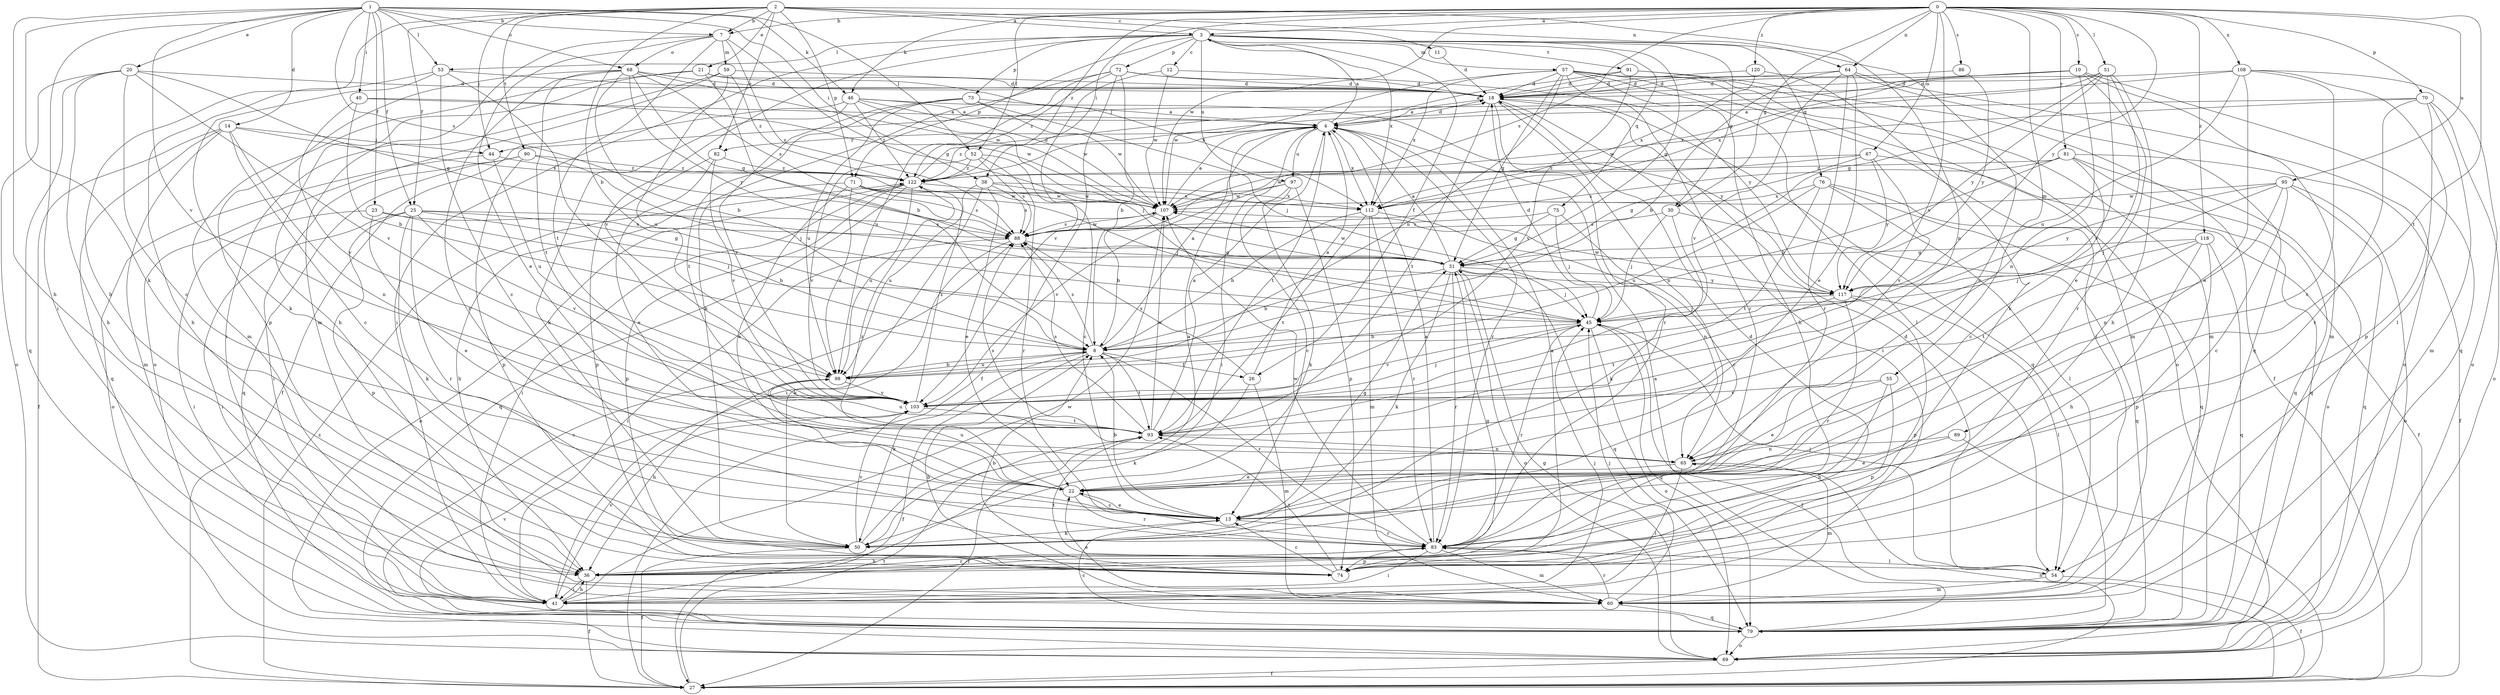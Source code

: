 strict digraph  {
0;
1;
2;
3;
4;
7;
8;
10;
11;
12;
13;
14;
18;
20;
21;
22;
23;
25;
26;
27;
30;
31;
36;
38;
40;
41;
44;
45;
46;
50;
51;
52;
53;
54;
55;
57;
59;
60;
64;
65;
67;
68;
69;
70;
71;
72;
73;
74;
75;
76;
79;
81;
82;
83;
86;
88;
89;
90;
91;
93;
95;
97;
98;
103;
107;
108;
112;
117;
118;
120;
122;
0 -> 3  [label=a];
0 -> 7  [label=b];
0 -> 10  [label=c];
0 -> 30  [label=g];
0 -> 38  [label=i];
0 -> 46  [label=k];
0 -> 51  [label=l];
0 -> 52  [label=l];
0 -> 55  [label=m];
0 -> 64  [label=n];
0 -> 67  [label=o];
0 -> 70  [label=p];
0 -> 81  [label=r];
0 -> 86  [label=s];
0 -> 88  [label=s];
0 -> 89  [label=t];
0 -> 95  [label=u];
0 -> 103  [label=v];
0 -> 107  [label=w];
0 -> 108  [label=x];
0 -> 117  [label=y];
0 -> 118  [label=z];
0 -> 120  [label=z];
0 -> 122  [label=z];
1 -> 7  [label=b];
1 -> 14  [label=d];
1 -> 20  [label=e];
1 -> 23  [label=f];
1 -> 25  [label=f];
1 -> 36  [label=h];
1 -> 38  [label=i];
1 -> 40  [label=i];
1 -> 41  [label=i];
1 -> 46  [label=k];
1 -> 50  [label=k];
1 -> 52  [label=l];
1 -> 53  [label=l];
1 -> 68  [label=o];
1 -> 88  [label=s];
1 -> 103  [label=v];
2 -> 3  [label=a];
2 -> 7  [label=b];
2 -> 8  [label=b];
2 -> 11  [label=c];
2 -> 21  [label=e];
2 -> 25  [label=f];
2 -> 36  [label=h];
2 -> 44  [label=j];
2 -> 64  [label=n];
2 -> 65  [label=n];
2 -> 71  [label=p];
2 -> 82  [label=r];
2 -> 90  [label=t];
3 -> 12  [label=c];
3 -> 13  [label=c];
3 -> 26  [label=f];
3 -> 30  [label=g];
3 -> 31  [label=g];
3 -> 41  [label=i];
3 -> 53  [label=l];
3 -> 57  [label=m];
3 -> 71  [label=p];
3 -> 72  [label=p];
3 -> 73  [label=p];
3 -> 75  [label=q];
3 -> 76  [label=q];
3 -> 91  [label=t];
3 -> 97  [label=u];
3 -> 103  [label=v];
3 -> 112  [label=x];
4 -> 3  [label=a];
4 -> 18  [label=d];
4 -> 41  [label=i];
4 -> 82  [label=r];
4 -> 83  [label=r];
4 -> 93  [label=t];
4 -> 97  [label=u];
4 -> 112  [label=x];
4 -> 122  [label=z];
7 -> 22  [label=e];
7 -> 31  [label=g];
7 -> 59  [label=m];
7 -> 60  [label=m];
7 -> 68  [label=o];
7 -> 88  [label=s];
7 -> 93  [label=t];
8 -> 4  [label=a];
8 -> 26  [label=f];
8 -> 27  [label=f];
8 -> 50  [label=k];
8 -> 83  [label=r];
8 -> 88  [label=s];
8 -> 93  [label=t];
8 -> 98  [label=u];
10 -> 18  [label=d];
10 -> 44  [label=j];
10 -> 60  [label=m];
10 -> 65  [label=n];
10 -> 79  [label=q];
10 -> 83  [label=r];
10 -> 112  [label=x];
11 -> 18  [label=d];
12 -> 18  [label=d];
12 -> 103  [label=v];
12 -> 107  [label=w];
13 -> 8  [label=b];
13 -> 22  [label=e];
13 -> 31  [label=g];
13 -> 50  [label=k];
13 -> 83  [label=r];
14 -> 13  [label=c];
14 -> 27  [label=f];
14 -> 44  [label=j];
14 -> 60  [label=m];
14 -> 65  [label=n];
14 -> 79  [label=q];
14 -> 112  [label=x];
18 -> 4  [label=a];
18 -> 41  [label=i];
18 -> 65  [label=n];
18 -> 79  [label=q];
18 -> 83  [label=r];
18 -> 93  [label=t];
20 -> 13  [label=c];
20 -> 18  [label=d];
20 -> 31  [label=g];
20 -> 36  [label=h];
20 -> 69  [label=o];
20 -> 79  [label=q];
20 -> 103  [label=v];
21 -> 8  [label=b];
21 -> 18  [label=d];
21 -> 36  [label=h];
21 -> 60  [label=m];
21 -> 112  [label=x];
22 -> 13  [label=c];
22 -> 83  [label=r];
22 -> 98  [label=u];
22 -> 122  [label=z];
23 -> 22  [label=e];
23 -> 41  [label=i];
23 -> 45  [label=j];
23 -> 88  [label=s];
25 -> 8  [label=b];
25 -> 31  [label=g];
25 -> 41  [label=i];
25 -> 50  [label=k];
25 -> 74  [label=p];
25 -> 83  [label=r];
25 -> 88  [label=s];
25 -> 103  [label=v];
26 -> 4  [label=a];
26 -> 50  [label=k];
26 -> 60  [label=m];
26 -> 88  [label=s];
27 -> 65  [label=n];
27 -> 93  [label=t];
27 -> 122  [label=z];
30 -> 45  [label=j];
30 -> 50  [label=k];
30 -> 79  [label=q];
30 -> 88  [label=s];
31 -> 4  [label=a];
31 -> 8  [label=b];
31 -> 45  [label=j];
31 -> 50  [label=k];
31 -> 69  [label=o];
31 -> 79  [label=q];
31 -> 83  [label=r];
31 -> 107  [label=w];
31 -> 117  [label=y];
36 -> 27  [label=f];
36 -> 31  [label=g];
36 -> 41  [label=i];
36 -> 83  [label=r];
38 -> 22  [label=e];
38 -> 41  [label=i];
38 -> 88  [label=s];
38 -> 98  [label=u];
38 -> 107  [label=w];
38 -> 112  [label=x];
40 -> 4  [label=a];
40 -> 8  [label=b];
40 -> 103  [label=v];
40 -> 107  [label=w];
41 -> 36  [label=h];
41 -> 45  [label=j];
41 -> 103  [label=v];
41 -> 107  [label=w];
44 -> 69  [label=o];
44 -> 98  [label=u];
44 -> 122  [label=z];
45 -> 8  [label=b];
45 -> 18  [label=d];
45 -> 27  [label=f];
45 -> 69  [label=o];
45 -> 79  [label=q];
45 -> 83  [label=r];
45 -> 103  [label=v];
46 -> 4  [label=a];
46 -> 27  [label=f];
46 -> 45  [label=j];
46 -> 50  [label=k];
46 -> 107  [label=w];
46 -> 117  [label=y];
46 -> 122  [label=z];
50 -> 4  [label=a];
50 -> 27  [label=f];
50 -> 103  [label=v];
51 -> 18  [label=d];
51 -> 22  [label=e];
51 -> 31  [label=g];
51 -> 36  [label=h];
51 -> 103  [label=v];
51 -> 112  [label=x];
51 -> 117  [label=y];
52 -> 13  [label=c];
52 -> 83  [label=r];
52 -> 88  [label=s];
52 -> 103  [label=v];
52 -> 122  [label=z];
53 -> 13  [label=c];
53 -> 18  [label=d];
53 -> 36  [label=h];
53 -> 50  [label=k];
53 -> 98  [label=u];
54 -> 18  [label=d];
54 -> 27  [label=f];
54 -> 45  [label=j];
54 -> 60  [label=m];
54 -> 93  [label=t];
55 -> 22  [label=e];
55 -> 36  [label=h];
55 -> 74  [label=p];
55 -> 103  [label=v];
57 -> 18  [label=d];
57 -> 31  [label=g];
57 -> 36  [label=h];
57 -> 41  [label=i];
57 -> 54  [label=l];
57 -> 60  [label=m];
57 -> 69  [label=o];
57 -> 83  [label=r];
57 -> 98  [label=u];
57 -> 107  [label=w];
57 -> 112  [label=x];
59 -> 18  [label=d];
59 -> 41  [label=i];
59 -> 69  [label=o];
59 -> 98  [label=u];
59 -> 122  [label=z];
60 -> 8  [label=b];
60 -> 22  [label=e];
60 -> 45  [label=j];
60 -> 79  [label=q];
60 -> 83  [label=r];
64 -> 8  [label=b];
64 -> 18  [label=d];
64 -> 22  [label=e];
64 -> 69  [label=o];
64 -> 79  [label=q];
64 -> 83  [label=r];
64 -> 103  [label=v];
65 -> 22  [label=e];
65 -> 41  [label=i];
65 -> 60  [label=m];
65 -> 88  [label=s];
67 -> 31  [label=g];
67 -> 79  [label=q];
67 -> 103  [label=v];
67 -> 107  [label=w];
67 -> 117  [label=y];
67 -> 122  [label=z];
68 -> 8  [label=b];
68 -> 18  [label=d];
68 -> 31  [label=g];
68 -> 74  [label=p];
68 -> 83  [label=r];
68 -> 88  [label=s];
68 -> 93  [label=t];
68 -> 107  [label=w];
68 -> 117  [label=y];
69 -> 27  [label=f];
69 -> 31  [label=g];
70 -> 4  [label=a];
70 -> 60  [label=m];
70 -> 69  [label=o];
70 -> 74  [label=p];
70 -> 83  [label=r];
70 -> 107  [label=w];
71 -> 22  [label=e];
71 -> 36  [label=h];
71 -> 45  [label=j];
71 -> 88  [label=s];
71 -> 98  [label=u];
71 -> 107  [label=w];
71 -> 112  [label=x];
72 -> 8  [label=b];
72 -> 18  [label=d];
72 -> 27  [label=f];
72 -> 50  [label=k];
72 -> 98  [label=u];
72 -> 117  [label=y];
72 -> 122  [label=z];
73 -> 4  [label=a];
73 -> 45  [label=j];
73 -> 93  [label=t];
73 -> 98  [label=u];
73 -> 103  [label=v];
73 -> 107  [label=w];
74 -> 4  [label=a];
74 -> 8  [label=b];
74 -> 13  [label=c];
74 -> 18  [label=d];
74 -> 93  [label=t];
75 -> 13  [label=c];
75 -> 31  [label=g];
75 -> 45  [label=j];
75 -> 88  [label=s];
76 -> 27  [label=f];
76 -> 54  [label=l];
76 -> 79  [label=q];
76 -> 93  [label=t];
76 -> 98  [label=u];
76 -> 112  [label=x];
79 -> 4  [label=a];
79 -> 13  [label=c];
79 -> 69  [label=o];
79 -> 88  [label=s];
79 -> 103  [label=v];
81 -> 8  [label=b];
81 -> 13  [label=c];
81 -> 27  [label=f];
81 -> 69  [label=o];
81 -> 79  [label=q];
81 -> 88  [label=s];
81 -> 122  [label=z];
82 -> 22  [label=e];
82 -> 74  [label=p];
82 -> 103  [label=v];
82 -> 122  [label=z];
83 -> 4  [label=a];
83 -> 36  [label=h];
83 -> 41  [label=i];
83 -> 54  [label=l];
83 -> 60  [label=m];
83 -> 74  [label=p];
83 -> 107  [label=w];
86 -> 18  [label=d];
86 -> 117  [label=y];
88 -> 31  [label=g];
88 -> 41  [label=i];
88 -> 50  [label=k];
88 -> 107  [label=w];
89 -> 22  [label=e];
89 -> 27  [label=f];
89 -> 65  [label=n];
90 -> 41  [label=i];
90 -> 45  [label=j];
90 -> 74  [label=p];
90 -> 79  [label=q];
90 -> 122  [label=z];
91 -> 4  [label=a];
91 -> 18  [label=d];
91 -> 27  [label=f];
91 -> 60  [label=m];
91 -> 103  [label=v];
93 -> 4  [label=a];
93 -> 27  [label=f];
93 -> 65  [label=n];
93 -> 88  [label=s];
93 -> 98  [label=u];
93 -> 107  [label=w];
95 -> 13  [label=c];
95 -> 45  [label=j];
95 -> 65  [label=n];
95 -> 69  [label=o];
95 -> 79  [label=q];
95 -> 107  [label=w];
95 -> 117  [label=y];
97 -> 13  [label=c];
97 -> 50  [label=k];
97 -> 74  [label=p];
97 -> 103  [label=v];
97 -> 107  [label=w];
98 -> 8  [label=b];
98 -> 36  [label=h];
98 -> 103  [label=v];
103 -> 45  [label=j];
103 -> 93  [label=t];
103 -> 122  [label=z];
107 -> 4  [label=a];
107 -> 8  [label=b];
107 -> 88  [label=s];
108 -> 13  [label=c];
108 -> 18  [label=d];
108 -> 22  [label=e];
108 -> 54  [label=l];
108 -> 69  [label=o];
108 -> 98  [label=u];
108 -> 122  [label=z];
112 -> 8  [label=b];
112 -> 60  [label=m];
112 -> 65  [label=n];
112 -> 83  [label=r];
112 -> 93  [label=t];
117 -> 45  [label=j];
117 -> 54  [label=l];
117 -> 74  [label=p];
117 -> 83  [label=r];
117 -> 93  [label=t];
117 -> 107  [label=w];
118 -> 31  [label=g];
118 -> 36  [label=h];
118 -> 45  [label=j];
118 -> 74  [label=p];
118 -> 79  [label=q];
118 -> 93  [label=t];
120 -> 18  [label=d];
120 -> 50  [label=k];
120 -> 112  [label=x];
122 -> 18  [label=d];
122 -> 41  [label=i];
122 -> 69  [label=o];
122 -> 74  [label=p];
122 -> 79  [label=q];
122 -> 98  [label=u];
122 -> 107  [label=w];
}
